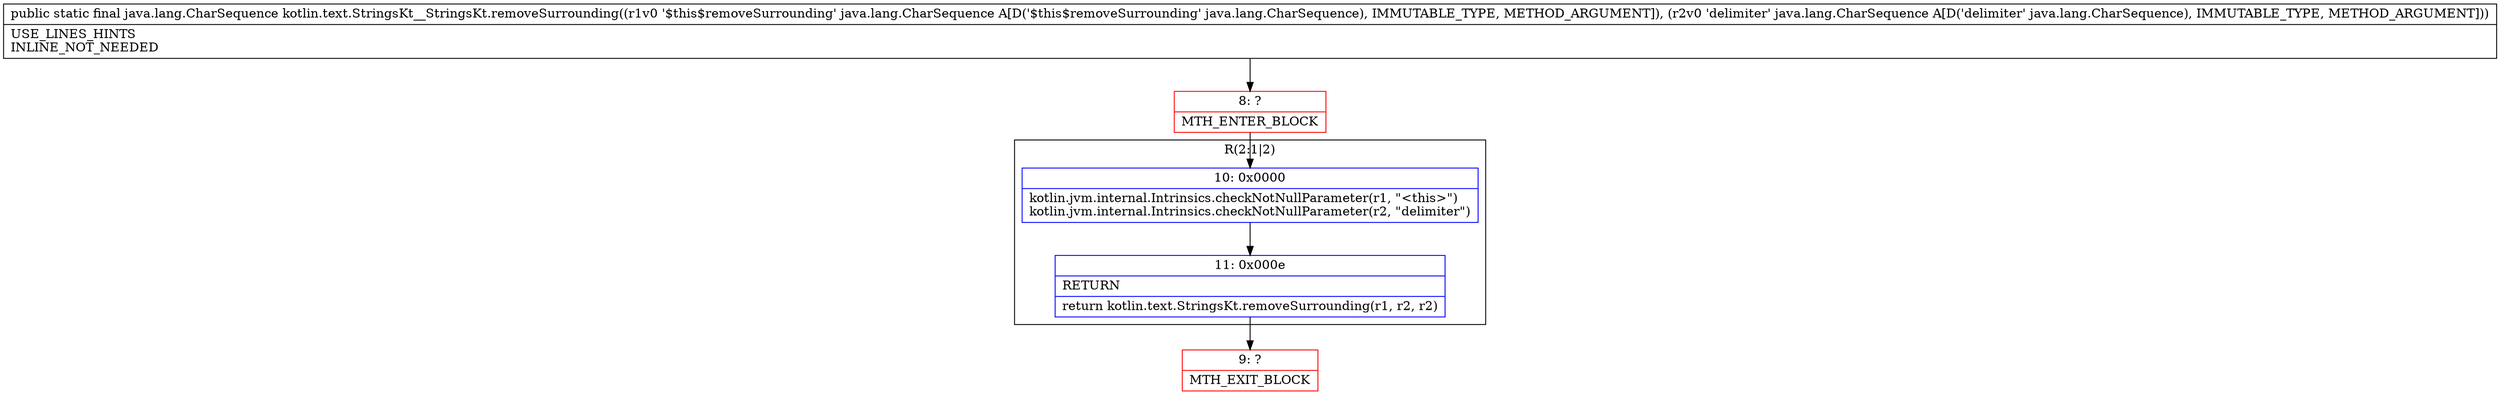 digraph "CFG forkotlin.text.StringsKt__StringsKt.removeSurrounding(Ljava\/lang\/CharSequence;Ljava\/lang\/CharSequence;)Ljava\/lang\/CharSequence;" {
subgraph cluster_Region_378094919 {
label = "R(2:1|2)";
node [shape=record,color=blue];
Node_10 [shape=record,label="{10\:\ 0x0000|kotlin.jvm.internal.Intrinsics.checkNotNullParameter(r1, \"\<this\>\")\lkotlin.jvm.internal.Intrinsics.checkNotNullParameter(r2, \"delimiter\")\l}"];
Node_11 [shape=record,label="{11\:\ 0x000e|RETURN\l|return kotlin.text.StringsKt.removeSurrounding(r1, r2, r2)\l}"];
}
Node_8 [shape=record,color=red,label="{8\:\ ?|MTH_ENTER_BLOCK\l}"];
Node_9 [shape=record,color=red,label="{9\:\ ?|MTH_EXIT_BLOCK\l}"];
MethodNode[shape=record,label="{public static final java.lang.CharSequence kotlin.text.StringsKt__StringsKt.removeSurrounding((r1v0 '$this$removeSurrounding' java.lang.CharSequence A[D('$this$removeSurrounding' java.lang.CharSequence), IMMUTABLE_TYPE, METHOD_ARGUMENT]), (r2v0 'delimiter' java.lang.CharSequence A[D('delimiter' java.lang.CharSequence), IMMUTABLE_TYPE, METHOD_ARGUMENT]))  | USE_LINES_HINTS\lINLINE_NOT_NEEDED\l}"];
MethodNode -> Node_8;Node_10 -> Node_11;
Node_11 -> Node_9;
Node_8 -> Node_10;
}

